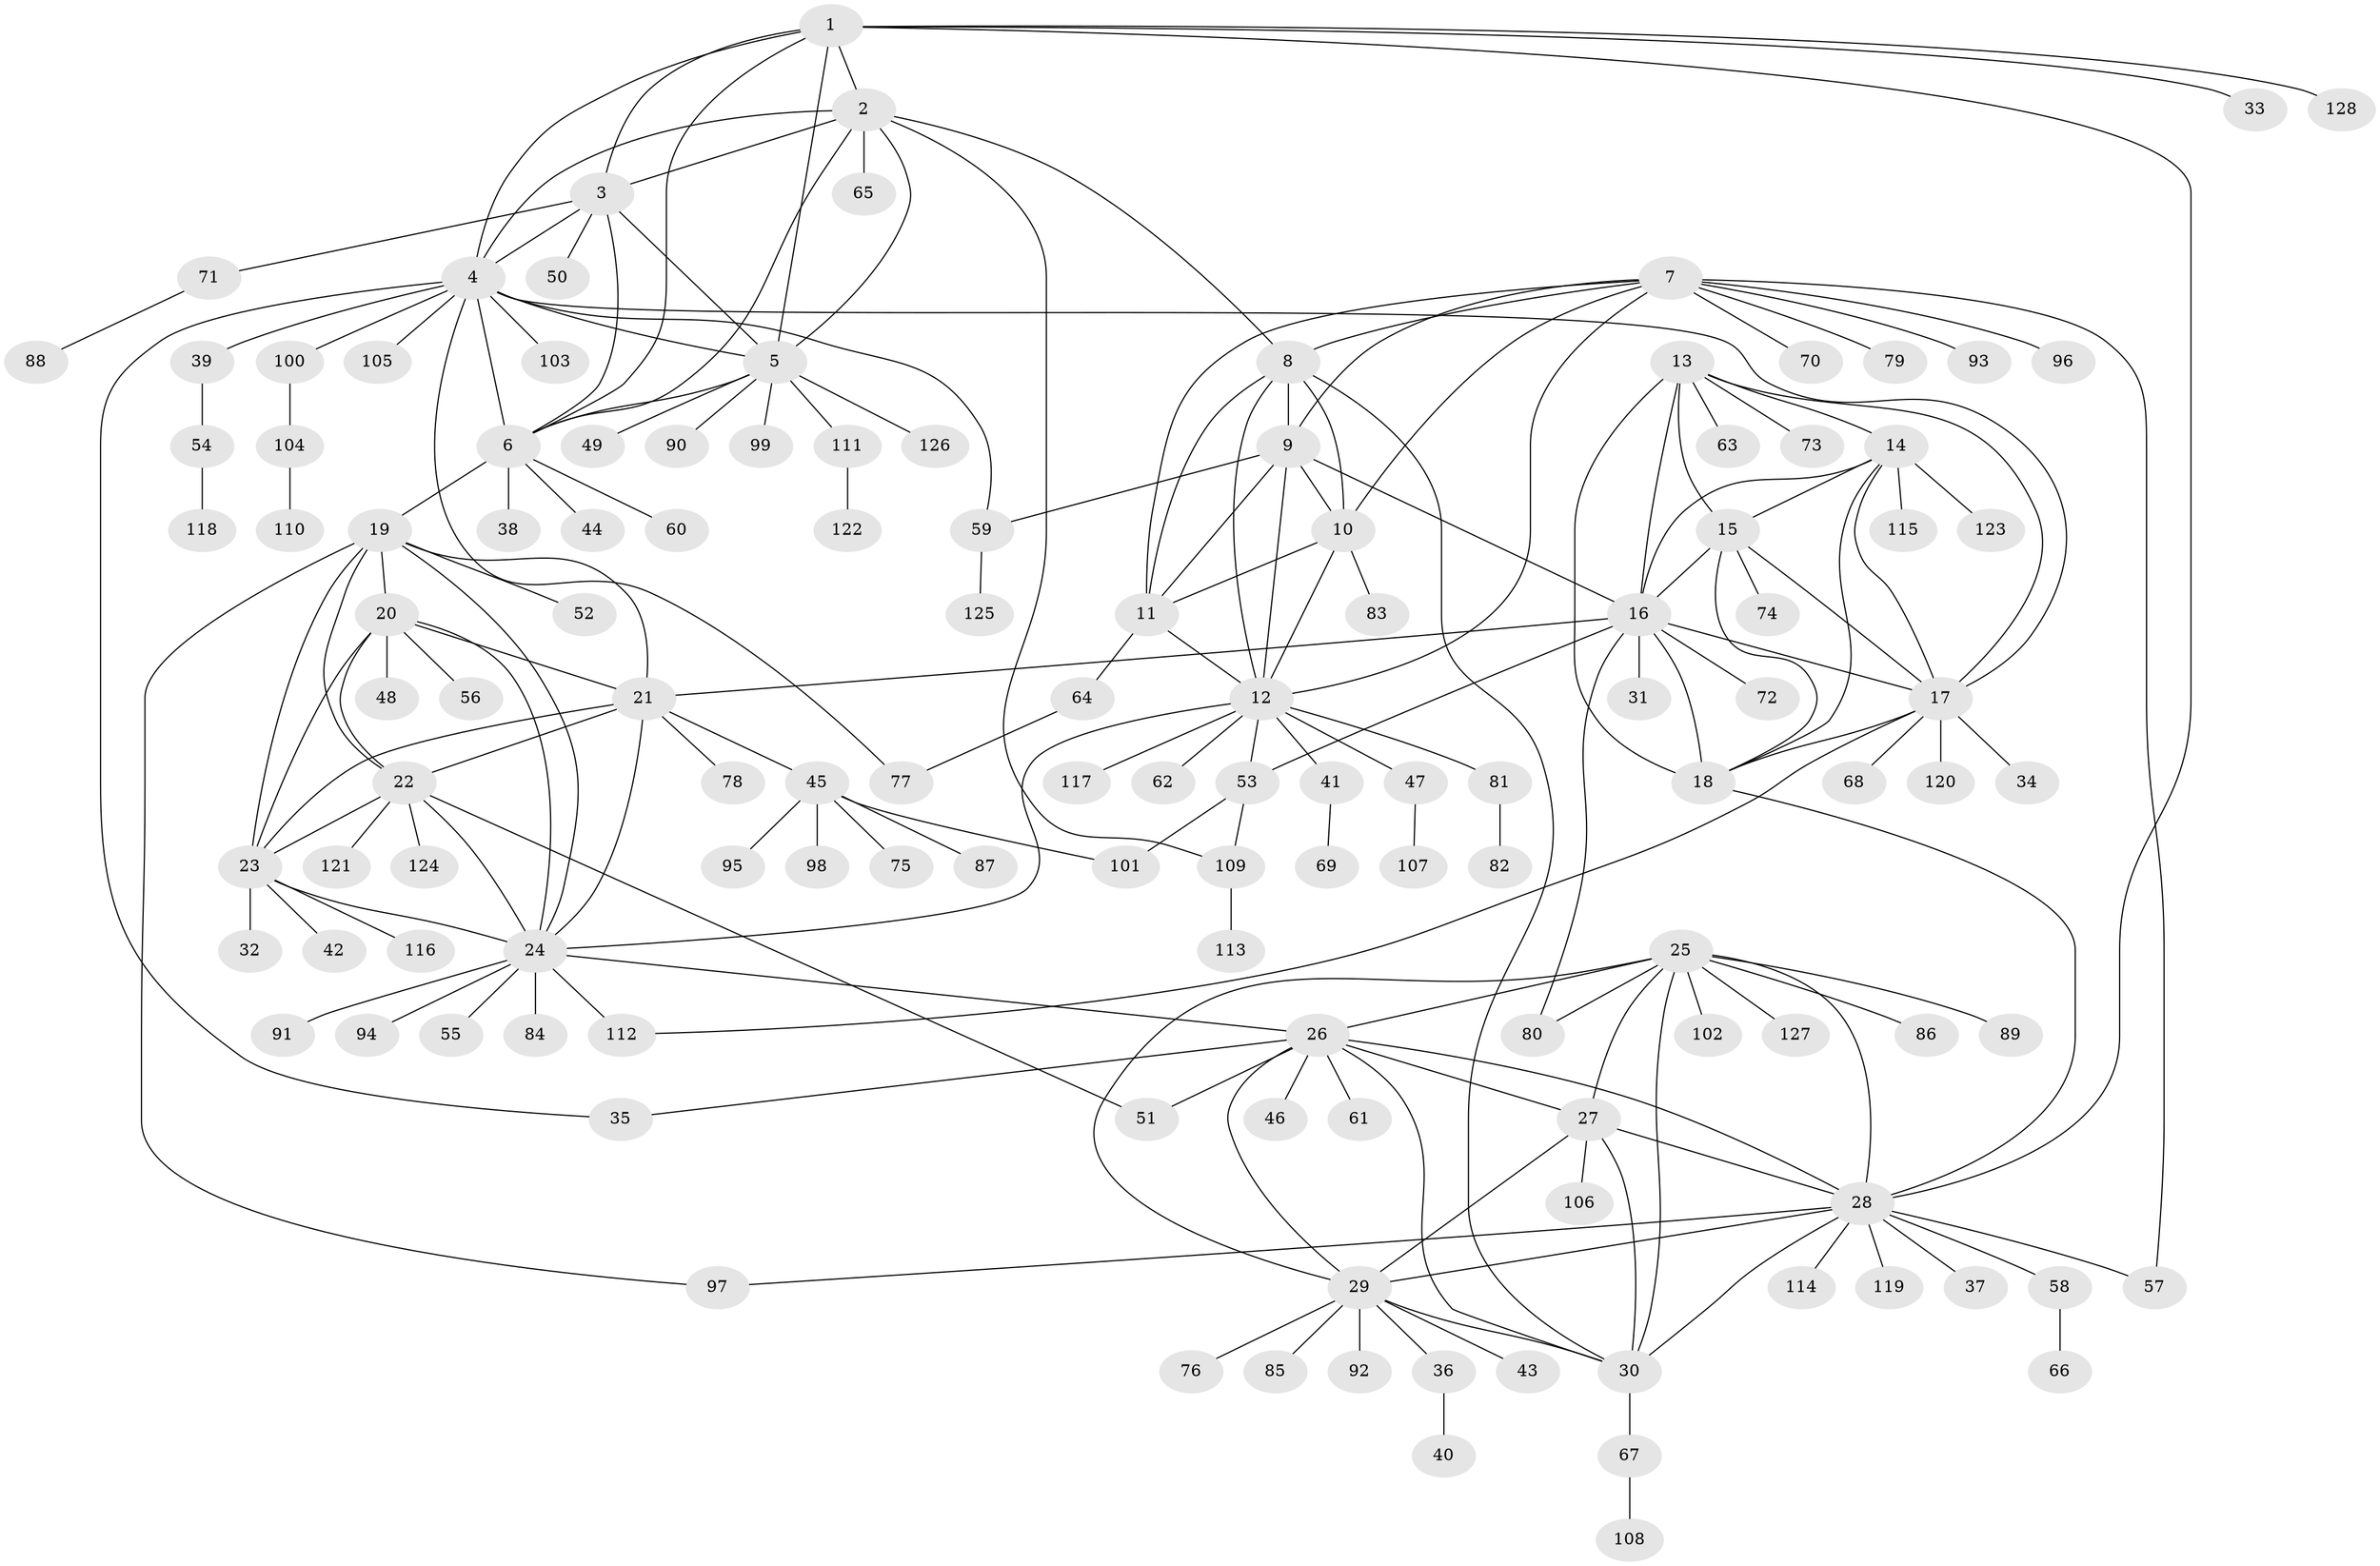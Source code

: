 // coarse degree distribution, {6: 0.0707070707070707, 10: 0.010101010101010102, 13: 0.020202020202020204, 9: 0.0707070707070707, 12: 0.020202020202020204, 7: 0.020202020202020204, 5: 0.030303030303030304, 20: 0.010101010101010102, 8: 0.010101010101010102, 1: 0.6161616161616161, 2: 0.1111111111111111, 3: 0.010101010101010102}
// Generated by graph-tools (version 1.1) at 2025/24/03/03/25 07:24:11]
// undirected, 128 vertices, 194 edges
graph export_dot {
graph [start="1"]
  node [color=gray90,style=filled];
  1;
  2;
  3;
  4;
  5;
  6;
  7;
  8;
  9;
  10;
  11;
  12;
  13;
  14;
  15;
  16;
  17;
  18;
  19;
  20;
  21;
  22;
  23;
  24;
  25;
  26;
  27;
  28;
  29;
  30;
  31;
  32;
  33;
  34;
  35;
  36;
  37;
  38;
  39;
  40;
  41;
  42;
  43;
  44;
  45;
  46;
  47;
  48;
  49;
  50;
  51;
  52;
  53;
  54;
  55;
  56;
  57;
  58;
  59;
  60;
  61;
  62;
  63;
  64;
  65;
  66;
  67;
  68;
  69;
  70;
  71;
  72;
  73;
  74;
  75;
  76;
  77;
  78;
  79;
  80;
  81;
  82;
  83;
  84;
  85;
  86;
  87;
  88;
  89;
  90;
  91;
  92;
  93;
  94;
  95;
  96;
  97;
  98;
  99;
  100;
  101;
  102;
  103;
  104;
  105;
  106;
  107;
  108;
  109;
  110;
  111;
  112;
  113;
  114;
  115;
  116;
  117;
  118;
  119;
  120;
  121;
  122;
  123;
  124;
  125;
  126;
  127;
  128;
  1 -- 2;
  1 -- 3;
  1 -- 4;
  1 -- 5;
  1 -- 6;
  1 -- 28;
  1 -- 33;
  1 -- 128;
  2 -- 3;
  2 -- 4;
  2 -- 5;
  2 -- 6;
  2 -- 8;
  2 -- 65;
  2 -- 109;
  3 -- 4;
  3 -- 5;
  3 -- 6;
  3 -- 50;
  3 -- 71;
  4 -- 5;
  4 -- 6;
  4 -- 17;
  4 -- 35;
  4 -- 39;
  4 -- 59;
  4 -- 77;
  4 -- 100;
  4 -- 103;
  4 -- 105;
  5 -- 6;
  5 -- 49;
  5 -- 90;
  5 -- 99;
  5 -- 111;
  5 -- 126;
  6 -- 19;
  6 -- 38;
  6 -- 44;
  6 -- 60;
  7 -- 8;
  7 -- 9;
  7 -- 10;
  7 -- 11;
  7 -- 12;
  7 -- 57;
  7 -- 70;
  7 -- 79;
  7 -- 93;
  7 -- 96;
  8 -- 9;
  8 -- 10;
  8 -- 11;
  8 -- 12;
  8 -- 30;
  9 -- 10;
  9 -- 11;
  9 -- 12;
  9 -- 16;
  9 -- 59;
  10 -- 11;
  10 -- 12;
  10 -- 83;
  11 -- 12;
  11 -- 64;
  12 -- 24;
  12 -- 41;
  12 -- 47;
  12 -- 53;
  12 -- 62;
  12 -- 81;
  12 -- 117;
  13 -- 14;
  13 -- 15;
  13 -- 16;
  13 -- 17;
  13 -- 18;
  13 -- 63;
  13 -- 73;
  14 -- 15;
  14 -- 16;
  14 -- 17;
  14 -- 18;
  14 -- 115;
  14 -- 123;
  15 -- 16;
  15 -- 17;
  15 -- 18;
  15 -- 74;
  16 -- 17;
  16 -- 18;
  16 -- 21;
  16 -- 31;
  16 -- 53;
  16 -- 72;
  16 -- 80;
  17 -- 18;
  17 -- 34;
  17 -- 68;
  17 -- 112;
  17 -- 120;
  18 -- 28;
  19 -- 20;
  19 -- 21;
  19 -- 22;
  19 -- 23;
  19 -- 24;
  19 -- 52;
  19 -- 97;
  20 -- 21;
  20 -- 22;
  20 -- 23;
  20 -- 24;
  20 -- 48;
  20 -- 56;
  21 -- 22;
  21 -- 23;
  21 -- 24;
  21 -- 45;
  21 -- 78;
  22 -- 23;
  22 -- 24;
  22 -- 51;
  22 -- 121;
  22 -- 124;
  23 -- 24;
  23 -- 32;
  23 -- 42;
  23 -- 116;
  24 -- 26;
  24 -- 55;
  24 -- 84;
  24 -- 91;
  24 -- 94;
  24 -- 112;
  25 -- 26;
  25 -- 27;
  25 -- 28;
  25 -- 29;
  25 -- 30;
  25 -- 80;
  25 -- 86;
  25 -- 89;
  25 -- 102;
  25 -- 127;
  26 -- 27;
  26 -- 28;
  26 -- 29;
  26 -- 30;
  26 -- 35;
  26 -- 46;
  26 -- 51;
  26 -- 61;
  27 -- 28;
  27 -- 29;
  27 -- 30;
  27 -- 106;
  28 -- 29;
  28 -- 30;
  28 -- 37;
  28 -- 57;
  28 -- 58;
  28 -- 97;
  28 -- 114;
  28 -- 119;
  29 -- 30;
  29 -- 36;
  29 -- 43;
  29 -- 76;
  29 -- 85;
  29 -- 92;
  30 -- 67;
  36 -- 40;
  39 -- 54;
  41 -- 69;
  45 -- 75;
  45 -- 87;
  45 -- 95;
  45 -- 98;
  45 -- 101;
  47 -- 107;
  53 -- 101;
  53 -- 109;
  54 -- 118;
  58 -- 66;
  59 -- 125;
  64 -- 77;
  67 -- 108;
  71 -- 88;
  81 -- 82;
  100 -- 104;
  104 -- 110;
  109 -- 113;
  111 -- 122;
}
